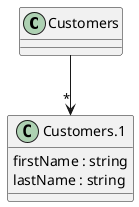 @startuml
set namespaceSeparator none

class "Customers" {
}

class "Customers.1" {
  firstName : string
  lastName : string
}

"Customers" --> "*" "Customers.1"

@enduml